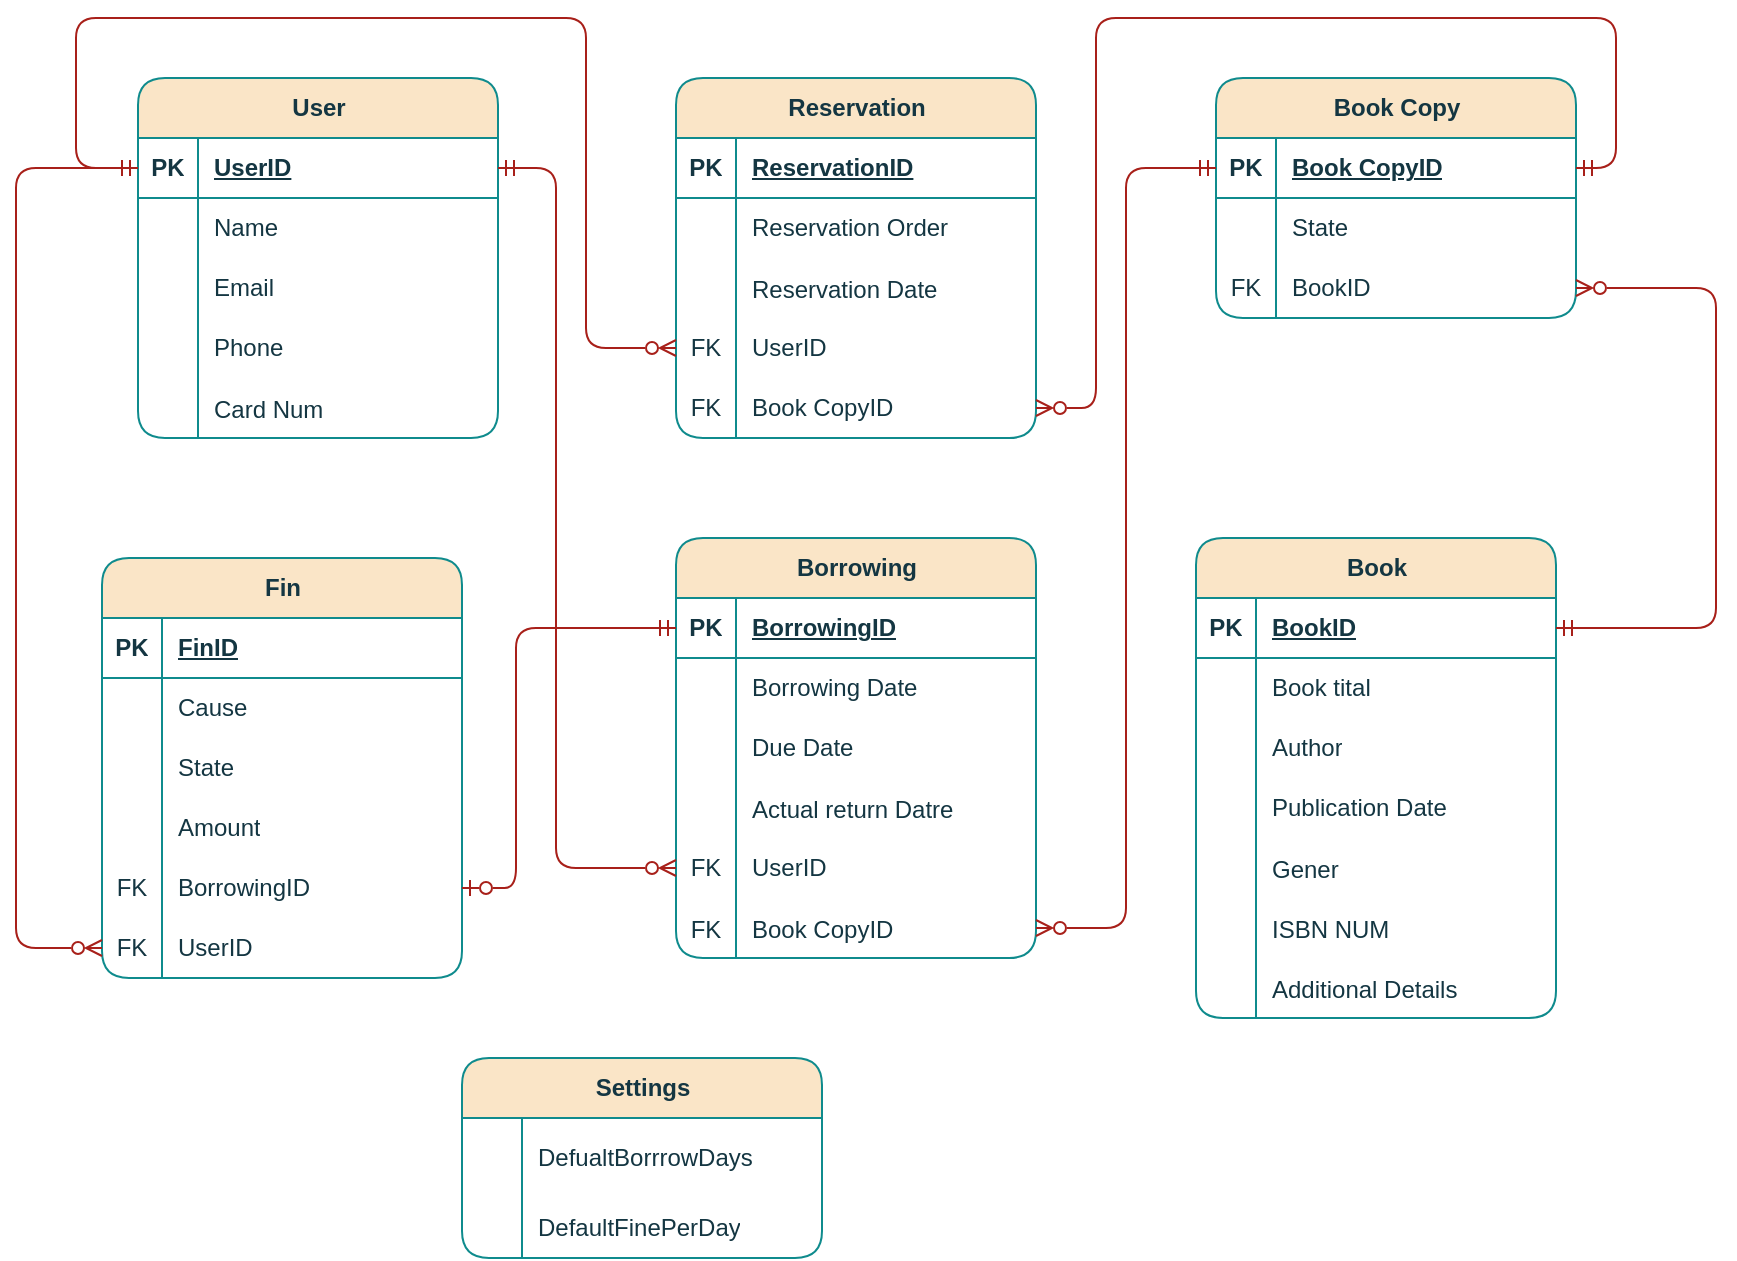 <mxfile version="26.0.16">
  <diagram id="R2lEEEUBdFMjLlhIrx00" name="Page-1">
    <mxGraphModel dx="590" dy="1034" grid="1" gridSize="10" guides="1" tooltips="1" connect="1" arrows="1" fold="1" page="1" pageScale="1" pageWidth="850" pageHeight="1100" math="0" shadow="0" extFonts="Permanent Marker^https://fonts.googleapis.com/css?family=Permanent+Marker">
      <root>
        <mxCell id="0" />
        <mxCell id="1" parent="0" />
        <mxCell id="_O9gy7H62gDmHZxX6DtU-1" value="User" style="shape=table;startSize=30;container=1;collapsible=1;childLayout=tableLayout;fixedRows=1;rowLines=0;fontStyle=1;align=center;resizeLast=1;html=1;labelBackgroundColor=none;fillColor=#FAE5C7;strokeColor=#0F8B8D;fontColor=#143642;rounded=1;" parent="1" vertex="1">
          <mxGeometry x="141" y="130" width="180" height="180" as="geometry">
            <mxRectangle x="120" y="440" width="70" height="30" as="alternateBounds" />
          </mxGeometry>
        </mxCell>
        <mxCell id="_O9gy7H62gDmHZxX6DtU-2" value="" style="shape=tableRow;horizontal=0;startSize=0;swimlaneHead=0;swimlaneBody=0;fillColor=none;collapsible=0;dropTarget=0;points=[[0,0.5],[1,0.5]];portConstraint=eastwest;top=0;left=0;right=0;bottom=1;labelBackgroundColor=none;strokeColor=#0F8B8D;fontColor=#143642;rounded=1;" parent="_O9gy7H62gDmHZxX6DtU-1" vertex="1">
          <mxGeometry y="30" width="180" height="30" as="geometry" />
        </mxCell>
        <mxCell id="_O9gy7H62gDmHZxX6DtU-3" value="PK" style="shape=partialRectangle;connectable=0;fillColor=none;top=0;left=0;bottom=0;right=0;fontStyle=1;overflow=hidden;whiteSpace=wrap;html=1;labelBackgroundColor=none;strokeColor=#0F8B8D;fontColor=#143642;rounded=1;" parent="_O9gy7H62gDmHZxX6DtU-2" vertex="1">
          <mxGeometry width="30" height="30" as="geometry">
            <mxRectangle width="30" height="30" as="alternateBounds" />
          </mxGeometry>
        </mxCell>
        <mxCell id="_O9gy7H62gDmHZxX6DtU-4" value="UserID" style="shape=partialRectangle;connectable=0;fillColor=none;top=0;left=0;bottom=0;right=0;align=left;spacingLeft=6;fontStyle=5;overflow=hidden;whiteSpace=wrap;html=1;labelBackgroundColor=none;strokeColor=#0F8B8D;fontColor=#143642;rounded=1;" parent="_O9gy7H62gDmHZxX6DtU-2" vertex="1">
          <mxGeometry x="30" width="150" height="30" as="geometry">
            <mxRectangle width="150" height="30" as="alternateBounds" />
          </mxGeometry>
        </mxCell>
        <mxCell id="_O9gy7H62gDmHZxX6DtU-5" value="" style="shape=tableRow;horizontal=0;startSize=0;swimlaneHead=0;swimlaneBody=0;fillColor=none;collapsible=0;dropTarget=0;points=[[0,0.5],[1,0.5]];portConstraint=eastwest;top=0;left=0;right=0;bottom=0;labelBackgroundColor=none;strokeColor=#0F8B8D;fontColor=#143642;rounded=1;" parent="_O9gy7H62gDmHZxX6DtU-1" vertex="1">
          <mxGeometry y="60" width="180" height="30" as="geometry" />
        </mxCell>
        <mxCell id="_O9gy7H62gDmHZxX6DtU-6" value="" style="shape=partialRectangle;connectable=0;fillColor=none;top=0;left=0;bottom=0;right=0;editable=1;overflow=hidden;whiteSpace=wrap;html=1;labelBackgroundColor=none;strokeColor=#0F8B8D;fontColor=#143642;rounded=1;" parent="_O9gy7H62gDmHZxX6DtU-5" vertex="1">
          <mxGeometry width="30" height="30" as="geometry">
            <mxRectangle width="30" height="30" as="alternateBounds" />
          </mxGeometry>
        </mxCell>
        <mxCell id="_O9gy7H62gDmHZxX6DtU-7" value="Name" style="shape=partialRectangle;connectable=0;fillColor=none;top=0;left=0;bottom=0;right=0;align=left;spacingLeft=6;overflow=hidden;whiteSpace=wrap;html=1;labelBackgroundColor=none;strokeColor=#0F8B8D;fontColor=#143642;rounded=1;" parent="_O9gy7H62gDmHZxX6DtU-5" vertex="1">
          <mxGeometry x="30" width="150" height="30" as="geometry">
            <mxRectangle width="150" height="30" as="alternateBounds" />
          </mxGeometry>
        </mxCell>
        <mxCell id="_O9gy7H62gDmHZxX6DtU-8" value="" style="shape=tableRow;horizontal=0;startSize=0;swimlaneHead=0;swimlaneBody=0;fillColor=none;collapsible=0;dropTarget=0;points=[[0,0.5],[1,0.5]];portConstraint=eastwest;top=0;left=0;right=0;bottom=0;labelBackgroundColor=none;strokeColor=#0F8B8D;fontColor=#143642;rounded=1;" parent="_O9gy7H62gDmHZxX6DtU-1" vertex="1">
          <mxGeometry y="90" width="180" height="30" as="geometry" />
        </mxCell>
        <mxCell id="_O9gy7H62gDmHZxX6DtU-9" value="" style="shape=partialRectangle;connectable=0;fillColor=none;top=0;left=0;bottom=0;right=0;editable=1;overflow=hidden;whiteSpace=wrap;html=1;labelBackgroundColor=none;strokeColor=#0F8B8D;fontColor=#143642;rounded=1;" parent="_O9gy7H62gDmHZxX6DtU-8" vertex="1">
          <mxGeometry width="30" height="30" as="geometry">
            <mxRectangle width="30" height="30" as="alternateBounds" />
          </mxGeometry>
        </mxCell>
        <mxCell id="_O9gy7H62gDmHZxX6DtU-10" value="Email" style="shape=partialRectangle;connectable=0;fillColor=none;top=0;left=0;bottom=0;right=0;align=left;spacingLeft=6;overflow=hidden;whiteSpace=wrap;html=1;labelBackgroundColor=none;strokeColor=#0F8B8D;fontColor=#143642;rounded=1;" parent="_O9gy7H62gDmHZxX6DtU-8" vertex="1">
          <mxGeometry x="30" width="150" height="30" as="geometry">
            <mxRectangle width="150" height="30" as="alternateBounds" />
          </mxGeometry>
        </mxCell>
        <mxCell id="_O9gy7H62gDmHZxX6DtU-11" value="" style="shape=tableRow;horizontal=0;startSize=0;swimlaneHead=0;swimlaneBody=0;fillColor=none;collapsible=0;dropTarget=0;points=[[0,0.5],[1,0.5]];portConstraint=eastwest;top=0;left=0;right=0;bottom=0;labelBackgroundColor=none;strokeColor=#0F8B8D;fontColor=#143642;rounded=1;" parent="_O9gy7H62gDmHZxX6DtU-1" vertex="1">
          <mxGeometry y="120" width="180" height="30" as="geometry" />
        </mxCell>
        <mxCell id="_O9gy7H62gDmHZxX6DtU-12" value="" style="shape=partialRectangle;connectable=0;fillColor=none;top=0;left=0;bottom=0;right=0;editable=1;overflow=hidden;whiteSpace=wrap;html=1;labelBackgroundColor=none;strokeColor=#0F8B8D;fontColor=#143642;rounded=1;" parent="_O9gy7H62gDmHZxX6DtU-11" vertex="1">
          <mxGeometry width="30" height="30" as="geometry">
            <mxRectangle width="30" height="30" as="alternateBounds" />
          </mxGeometry>
        </mxCell>
        <mxCell id="_O9gy7H62gDmHZxX6DtU-13" value="Phone" style="shape=partialRectangle;connectable=0;fillColor=none;top=0;left=0;bottom=0;right=0;align=left;spacingLeft=6;overflow=hidden;whiteSpace=wrap;html=1;labelBackgroundColor=none;strokeColor=#0F8B8D;fontColor=#143642;rounded=1;" parent="_O9gy7H62gDmHZxX6DtU-11" vertex="1">
          <mxGeometry x="30" width="150" height="30" as="geometry">
            <mxRectangle width="150" height="30" as="alternateBounds" />
          </mxGeometry>
        </mxCell>
        <mxCell id="_O9gy7H62gDmHZxX6DtU-15" value="" style="shape=tableRow;horizontal=0;startSize=0;swimlaneHead=0;swimlaneBody=0;fillColor=none;collapsible=0;dropTarget=0;points=[[0,0.5],[1,0.5]];portConstraint=eastwest;top=0;left=0;right=0;bottom=0;labelBackgroundColor=none;strokeColor=#0F8B8D;fontColor=#143642;rounded=1;" parent="_O9gy7H62gDmHZxX6DtU-1" vertex="1">
          <mxGeometry y="150" width="180" height="30" as="geometry" />
        </mxCell>
        <mxCell id="_O9gy7H62gDmHZxX6DtU-16" value="" style="shape=partialRectangle;connectable=0;fillColor=none;top=0;left=0;bottom=0;right=0;editable=1;overflow=hidden;labelBackgroundColor=none;strokeColor=#0F8B8D;fontColor=#143642;rounded=1;" parent="_O9gy7H62gDmHZxX6DtU-15" vertex="1">
          <mxGeometry width="30" height="30" as="geometry">
            <mxRectangle width="30" height="30" as="alternateBounds" />
          </mxGeometry>
        </mxCell>
        <mxCell id="_O9gy7H62gDmHZxX6DtU-17" value="Card Num" style="shape=partialRectangle;connectable=0;fillColor=none;top=0;left=0;bottom=0;right=0;align=left;spacingLeft=6;overflow=hidden;labelBackgroundColor=none;strokeColor=#0F8B8D;fontColor=#143642;rounded=1;" parent="_O9gy7H62gDmHZxX6DtU-15" vertex="1">
          <mxGeometry x="30" width="150" height="30" as="geometry">
            <mxRectangle width="150" height="30" as="alternateBounds" />
          </mxGeometry>
        </mxCell>
        <mxCell id="_O9gy7H62gDmHZxX6DtU-18" value="Borrowing" style="shape=table;startSize=30;container=1;collapsible=1;childLayout=tableLayout;fixedRows=1;rowLines=0;fontStyle=1;align=center;resizeLast=1;html=1;labelBackgroundColor=none;fillColor=#FAE5C7;strokeColor=#0F8B8D;fontColor=#143642;rounded=1;" parent="1" vertex="1">
          <mxGeometry x="410" y="360" width="180" height="210" as="geometry" />
        </mxCell>
        <mxCell id="_O9gy7H62gDmHZxX6DtU-19" value="" style="shape=tableRow;horizontal=0;startSize=0;swimlaneHead=0;swimlaneBody=0;fillColor=none;collapsible=0;dropTarget=0;points=[[0,0.5],[1,0.5]];portConstraint=eastwest;top=0;left=0;right=0;bottom=1;labelBackgroundColor=none;strokeColor=#0F8B8D;fontColor=#143642;rounded=1;" parent="_O9gy7H62gDmHZxX6DtU-18" vertex="1">
          <mxGeometry y="30" width="180" height="30" as="geometry" />
        </mxCell>
        <mxCell id="_O9gy7H62gDmHZxX6DtU-20" value="PK" style="shape=partialRectangle;connectable=0;fillColor=none;top=0;left=0;bottom=0;right=0;fontStyle=1;overflow=hidden;whiteSpace=wrap;html=1;labelBackgroundColor=none;strokeColor=#0F8B8D;fontColor=#143642;rounded=1;" parent="_O9gy7H62gDmHZxX6DtU-19" vertex="1">
          <mxGeometry width="30" height="30" as="geometry">
            <mxRectangle width="30" height="30" as="alternateBounds" />
          </mxGeometry>
        </mxCell>
        <mxCell id="_O9gy7H62gDmHZxX6DtU-21" value="BorrowingID" style="shape=partialRectangle;connectable=0;fillColor=none;top=0;left=0;bottom=0;right=0;align=left;spacingLeft=6;fontStyle=5;overflow=hidden;whiteSpace=wrap;html=1;labelBackgroundColor=none;strokeColor=#0F8B8D;fontColor=#143642;rounded=1;" parent="_O9gy7H62gDmHZxX6DtU-19" vertex="1">
          <mxGeometry x="30" width="150" height="30" as="geometry">
            <mxRectangle width="150" height="30" as="alternateBounds" />
          </mxGeometry>
        </mxCell>
        <mxCell id="_O9gy7H62gDmHZxX6DtU-22" value="" style="shape=tableRow;horizontal=0;startSize=0;swimlaneHead=0;swimlaneBody=0;fillColor=none;collapsible=0;dropTarget=0;points=[[0,0.5],[1,0.5]];portConstraint=eastwest;top=0;left=0;right=0;bottom=0;labelBackgroundColor=none;strokeColor=#0F8B8D;fontColor=#143642;rounded=1;" parent="_O9gy7H62gDmHZxX6DtU-18" vertex="1">
          <mxGeometry y="60" width="180" height="30" as="geometry" />
        </mxCell>
        <mxCell id="_O9gy7H62gDmHZxX6DtU-23" value="" style="shape=partialRectangle;connectable=0;fillColor=none;top=0;left=0;bottom=0;right=0;editable=1;overflow=hidden;whiteSpace=wrap;html=1;labelBackgroundColor=none;strokeColor=#0F8B8D;fontColor=#143642;rounded=1;" parent="_O9gy7H62gDmHZxX6DtU-22" vertex="1">
          <mxGeometry width="30" height="30" as="geometry">
            <mxRectangle width="30" height="30" as="alternateBounds" />
          </mxGeometry>
        </mxCell>
        <mxCell id="_O9gy7H62gDmHZxX6DtU-24" value="Borrowing Date" style="shape=partialRectangle;connectable=0;fillColor=none;top=0;left=0;bottom=0;right=0;align=left;spacingLeft=6;overflow=hidden;whiteSpace=wrap;html=1;labelBackgroundColor=none;strokeColor=#0F8B8D;fontColor=#143642;rounded=1;" parent="_O9gy7H62gDmHZxX6DtU-22" vertex="1">
          <mxGeometry x="30" width="150" height="30" as="geometry">
            <mxRectangle width="150" height="30" as="alternateBounds" />
          </mxGeometry>
        </mxCell>
        <mxCell id="_O9gy7H62gDmHZxX6DtU-25" value="" style="shape=tableRow;horizontal=0;startSize=0;swimlaneHead=0;swimlaneBody=0;fillColor=none;collapsible=0;dropTarget=0;points=[[0,0.5],[1,0.5]];portConstraint=eastwest;top=0;left=0;right=0;bottom=0;labelBackgroundColor=none;strokeColor=#0F8B8D;fontColor=#143642;rounded=1;" parent="_O9gy7H62gDmHZxX6DtU-18" vertex="1">
          <mxGeometry y="90" width="180" height="30" as="geometry" />
        </mxCell>
        <mxCell id="_O9gy7H62gDmHZxX6DtU-26" value="" style="shape=partialRectangle;connectable=0;fillColor=none;top=0;left=0;bottom=0;right=0;editable=1;overflow=hidden;whiteSpace=wrap;html=1;labelBackgroundColor=none;strokeColor=#0F8B8D;fontColor=#143642;rounded=1;" parent="_O9gy7H62gDmHZxX6DtU-25" vertex="1">
          <mxGeometry width="30" height="30" as="geometry">
            <mxRectangle width="30" height="30" as="alternateBounds" />
          </mxGeometry>
        </mxCell>
        <mxCell id="_O9gy7H62gDmHZxX6DtU-27" value="Due Date" style="shape=partialRectangle;connectable=0;fillColor=none;top=0;left=0;bottom=0;right=0;align=left;spacingLeft=6;overflow=hidden;whiteSpace=wrap;html=1;labelBackgroundColor=none;strokeColor=#0F8B8D;fontColor=#143642;rounded=1;" parent="_O9gy7H62gDmHZxX6DtU-25" vertex="1">
          <mxGeometry x="30" width="150" height="30" as="geometry">
            <mxRectangle width="150" height="30" as="alternateBounds" />
          </mxGeometry>
        </mxCell>
        <mxCell id="JT3zdC2kRVgWlYoIcOBr-1" value="" style="shape=tableRow;horizontal=0;startSize=0;swimlaneHead=0;swimlaneBody=0;fillColor=none;collapsible=0;dropTarget=0;points=[[0,0.5],[1,0.5]];portConstraint=eastwest;top=0;left=0;right=0;bottom=0;labelBackgroundColor=none;strokeColor=#0F8B8D;fontColor=#143642;rounded=1;" vertex="1" parent="_O9gy7H62gDmHZxX6DtU-18">
          <mxGeometry y="120" width="180" height="30" as="geometry" />
        </mxCell>
        <mxCell id="JT3zdC2kRVgWlYoIcOBr-2" value="" style="shape=partialRectangle;connectable=0;fillColor=none;top=0;left=0;bottom=0;right=0;editable=1;overflow=hidden;labelBackgroundColor=none;strokeColor=#0F8B8D;fontColor=#143642;rounded=1;" vertex="1" parent="JT3zdC2kRVgWlYoIcOBr-1">
          <mxGeometry width="30" height="30" as="geometry">
            <mxRectangle width="30" height="30" as="alternateBounds" />
          </mxGeometry>
        </mxCell>
        <mxCell id="JT3zdC2kRVgWlYoIcOBr-3" value="Actual return Datre" style="shape=partialRectangle;connectable=0;fillColor=none;top=0;left=0;bottom=0;right=0;align=left;spacingLeft=6;overflow=hidden;labelBackgroundColor=none;strokeColor=#0F8B8D;fontColor=#143642;rounded=1;" vertex="1" parent="JT3zdC2kRVgWlYoIcOBr-1">
          <mxGeometry x="30" width="150" height="30" as="geometry">
            <mxRectangle width="150" height="30" as="alternateBounds" />
          </mxGeometry>
        </mxCell>
        <mxCell id="_O9gy7H62gDmHZxX6DtU-28" value="" style="shape=tableRow;horizontal=0;startSize=0;swimlaneHead=0;swimlaneBody=0;fillColor=none;collapsible=0;dropTarget=0;points=[[0,0.5],[1,0.5]];portConstraint=eastwest;top=0;left=0;right=0;bottom=0;labelBackgroundColor=none;strokeColor=#0F8B8D;fontColor=#143642;rounded=1;" parent="_O9gy7H62gDmHZxX6DtU-18" vertex="1">
          <mxGeometry y="150" width="180" height="30" as="geometry" />
        </mxCell>
        <mxCell id="_O9gy7H62gDmHZxX6DtU-29" value="FK" style="shape=partialRectangle;connectable=0;fillColor=none;top=0;left=0;bottom=0;right=0;editable=1;overflow=hidden;whiteSpace=wrap;html=1;labelBackgroundColor=none;strokeColor=#0F8B8D;fontColor=#143642;rounded=1;" parent="_O9gy7H62gDmHZxX6DtU-28" vertex="1">
          <mxGeometry width="30" height="30" as="geometry">
            <mxRectangle width="30" height="30" as="alternateBounds" />
          </mxGeometry>
        </mxCell>
        <mxCell id="_O9gy7H62gDmHZxX6DtU-30" value="UserID" style="shape=partialRectangle;connectable=0;fillColor=none;top=0;left=0;bottom=0;right=0;align=left;spacingLeft=6;overflow=hidden;whiteSpace=wrap;html=1;labelBackgroundColor=none;strokeColor=#0F8B8D;fontColor=#143642;rounded=1;" parent="_O9gy7H62gDmHZxX6DtU-28" vertex="1">
          <mxGeometry x="30" width="150" height="30" as="geometry">
            <mxRectangle width="150" height="30" as="alternateBounds" />
          </mxGeometry>
        </mxCell>
        <mxCell id="_O9gy7H62gDmHZxX6DtU-31" value="" style="shape=tableRow;horizontal=0;startSize=0;swimlaneHead=0;swimlaneBody=0;fillColor=none;collapsible=0;dropTarget=0;points=[[0,0.5],[1,0.5]];portConstraint=eastwest;top=0;left=0;right=0;bottom=0;labelBackgroundColor=none;strokeColor=#0F8B8D;fontColor=#143642;rounded=1;" parent="_O9gy7H62gDmHZxX6DtU-18" vertex="1">
          <mxGeometry y="180" width="180" height="30" as="geometry" />
        </mxCell>
        <mxCell id="_O9gy7H62gDmHZxX6DtU-32" value="FK" style="shape=partialRectangle;connectable=0;fillColor=none;top=0;left=0;bottom=0;right=0;editable=1;overflow=hidden;labelBackgroundColor=none;strokeColor=#0F8B8D;fontColor=#143642;rounded=1;" parent="_O9gy7H62gDmHZxX6DtU-31" vertex="1">
          <mxGeometry width="30" height="30" as="geometry">
            <mxRectangle width="30" height="30" as="alternateBounds" />
          </mxGeometry>
        </mxCell>
        <mxCell id="_O9gy7H62gDmHZxX6DtU-33" value="Book CopyID" style="shape=partialRectangle;connectable=0;fillColor=none;top=0;left=0;bottom=0;right=0;align=left;spacingLeft=6;overflow=hidden;labelBackgroundColor=none;strokeColor=#0F8B8D;fontColor=#143642;rounded=1;" parent="_O9gy7H62gDmHZxX6DtU-31" vertex="1">
          <mxGeometry x="30" width="150" height="30" as="geometry">
            <mxRectangle width="150" height="30" as="alternateBounds" />
          </mxGeometry>
        </mxCell>
        <mxCell id="_O9gy7H62gDmHZxX6DtU-35" value="Book Copy" style="shape=table;startSize=30;container=1;collapsible=1;childLayout=tableLayout;fixedRows=1;rowLines=0;fontStyle=1;align=center;resizeLast=1;html=1;labelBackgroundColor=none;fillColor=#FAE5C7;strokeColor=#0F8B8D;fontColor=#143642;rounded=1;" parent="1" vertex="1">
          <mxGeometry x="680" y="130" width="180" height="120" as="geometry" />
        </mxCell>
        <mxCell id="_O9gy7H62gDmHZxX6DtU-36" value="" style="shape=tableRow;horizontal=0;startSize=0;swimlaneHead=0;swimlaneBody=0;fillColor=none;collapsible=0;dropTarget=0;points=[[0,0.5],[1,0.5]];portConstraint=eastwest;top=0;left=0;right=0;bottom=1;labelBackgroundColor=none;strokeColor=#0F8B8D;fontColor=#143642;rounded=1;" parent="_O9gy7H62gDmHZxX6DtU-35" vertex="1">
          <mxGeometry y="30" width="180" height="30" as="geometry" />
        </mxCell>
        <mxCell id="_O9gy7H62gDmHZxX6DtU-37" value="PK" style="shape=partialRectangle;connectable=0;fillColor=none;top=0;left=0;bottom=0;right=0;fontStyle=1;overflow=hidden;whiteSpace=wrap;html=1;labelBackgroundColor=none;strokeColor=#0F8B8D;fontColor=#143642;rounded=1;" parent="_O9gy7H62gDmHZxX6DtU-36" vertex="1">
          <mxGeometry width="30" height="30" as="geometry">
            <mxRectangle width="30" height="30" as="alternateBounds" />
          </mxGeometry>
        </mxCell>
        <mxCell id="_O9gy7H62gDmHZxX6DtU-38" value="Book CopyID" style="shape=partialRectangle;connectable=0;fillColor=none;top=0;left=0;bottom=0;right=0;align=left;spacingLeft=6;fontStyle=5;overflow=hidden;whiteSpace=wrap;html=1;labelBackgroundColor=none;strokeColor=#0F8B8D;fontColor=#143642;rounded=1;" parent="_O9gy7H62gDmHZxX6DtU-36" vertex="1">
          <mxGeometry x="30" width="150" height="30" as="geometry">
            <mxRectangle width="150" height="30" as="alternateBounds" />
          </mxGeometry>
        </mxCell>
        <mxCell id="_O9gy7H62gDmHZxX6DtU-39" value="" style="shape=tableRow;horizontal=0;startSize=0;swimlaneHead=0;swimlaneBody=0;fillColor=none;collapsible=0;dropTarget=0;points=[[0,0.5],[1,0.5]];portConstraint=eastwest;top=0;left=0;right=0;bottom=0;labelBackgroundColor=none;strokeColor=#0F8B8D;fontColor=#143642;rounded=1;" parent="_O9gy7H62gDmHZxX6DtU-35" vertex="1">
          <mxGeometry y="60" width="180" height="30" as="geometry" />
        </mxCell>
        <mxCell id="_O9gy7H62gDmHZxX6DtU-40" value="" style="shape=partialRectangle;connectable=0;fillColor=none;top=0;left=0;bottom=0;right=0;editable=1;overflow=hidden;whiteSpace=wrap;html=1;labelBackgroundColor=none;strokeColor=#0F8B8D;fontColor=#143642;rounded=1;" parent="_O9gy7H62gDmHZxX6DtU-39" vertex="1">
          <mxGeometry width="30" height="30" as="geometry">
            <mxRectangle width="30" height="30" as="alternateBounds" />
          </mxGeometry>
        </mxCell>
        <mxCell id="_O9gy7H62gDmHZxX6DtU-41" value="State" style="shape=partialRectangle;connectable=0;fillColor=none;top=0;left=0;bottom=0;right=0;align=left;spacingLeft=6;overflow=hidden;whiteSpace=wrap;html=1;labelBackgroundColor=none;strokeColor=#0F8B8D;fontColor=#143642;rounded=1;" parent="_O9gy7H62gDmHZxX6DtU-39" vertex="1">
          <mxGeometry x="30" width="150" height="30" as="geometry">
            <mxRectangle width="150" height="30" as="alternateBounds" />
          </mxGeometry>
        </mxCell>
        <mxCell id="_O9gy7H62gDmHZxX6DtU-42" value="" style="shape=tableRow;horizontal=0;startSize=0;swimlaneHead=0;swimlaneBody=0;fillColor=none;collapsible=0;dropTarget=0;points=[[0,0.5],[1,0.5]];portConstraint=eastwest;top=0;left=0;right=0;bottom=0;labelBackgroundColor=none;strokeColor=#0F8B8D;fontColor=#143642;rounded=1;" parent="_O9gy7H62gDmHZxX6DtU-35" vertex="1">
          <mxGeometry y="90" width="180" height="30" as="geometry" />
        </mxCell>
        <mxCell id="_O9gy7H62gDmHZxX6DtU-43" value="FK" style="shape=partialRectangle;connectable=0;fillColor=none;top=0;left=0;bottom=0;right=0;editable=1;overflow=hidden;whiteSpace=wrap;html=1;labelBackgroundColor=none;strokeColor=#0F8B8D;fontColor=#143642;rounded=1;" parent="_O9gy7H62gDmHZxX6DtU-42" vertex="1">
          <mxGeometry width="30" height="30" as="geometry">
            <mxRectangle width="30" height="30" as="alternateBounds" />
          </mxGeometry>
        </mxCell>
        <mxCell id="_O9gy7H62gDmHZxX6DtU-44" value="BookID" style="shape=partialRectangle;connectable=0;fillColor=none;top=0;left=0;bottom=0;right=0;align=left;spacingLeft=6;overflow=hidden;whiteSpace=wrap;html=1;labelBackgroundColor=none;strokeColor=#0F8B8D;fontColor=#143642;rounded=1;" parent="_O9gy7H62gDmHZxX6DtU-42" vertex="1">
          <mxGeometry x="30" width="150" height="30" as="geometry">
            <mxRectangle width="150" height="30" as="alternateBounds" />
          </mxGeometry>
        </mxCell>
        <mxCell id="_O9gy7H62gDmHZxX6DtU-48" value="Book" style="shape=table;startSize=30;container=1;collapsible=1;childLayout=tableLayout;fixedRows=1;rowLines=0;fontStyle=1;align=center;resizeLast=1;html=1;rounded=1;labelBackgroundColor=none;fillColor=#FAE5C7;strokeColor=#0F8B8D;fontColor=#143642;" parent="1" vertex="1">
          <mxGeometry x="670" y="360" width="180" height="240" as="geometry" />
        </mxCell>
        <mxCell id="_O9gy7H62gDmHZxX6DtU-49" value="" style="shape=tableRow;horizontal=0;startSize=0;swimlaneHead=0;swimlaneBody=0;fillColor=none;collapsible=0;dropTarget=0;points=[[0,0.5],[1,0.5]];portConstraint=eastwest;top=0;left=0;right=0;bottom=1;rounded=1;labelBackgroundColor=none;strokeColor=#0F8B8D;fontColor=#143642;" parent="_O9gy7H62gDmHZxX6DtU-48" vertex="1">
          <mxGeometry y="30" width="180" height="30" as="geometry" />
        </mxCell>
        <mxCell id="_O9gy7H62gDmHZxX6DtU-50" value="PK" style="shape=partialRectangle;connectable=0;fillColor=none;top=0;left=0;bottom=0;right=0;fontStyle=1;overflow=hidden;whiteSpace=wrap;html=1;rounded=1;labelBackgroundColor=none;strokeColor=#0F8B8D;fontColor=#143642;" parent="_O9gy7H62gDmHZxX6DtU-49" vertex="1">
          <mxGeometry width="30" height="30" as="geometry">
            <mxRectangle width="30" height="30" as="alternateBounds" />
          </mxGeometry>
        </mxCell>
        <mxCell id="_O9gy7H62gDmHZxX6DtU-51" value="BookID" style="shape=partialRectangle;connectable=0;fillColor=none;top=0;left=0;bottom=0;right=0;align=left;spacingLeft=6;fontStyle=5;overflow=hidden;whiteSpace=wrap;html=1;rounded=1;labelBackgroundColor=none;strokeColor=#0F8B8D;fontColor=#143642;" parent="_O9gy7H62gDmHZxX6DtU-49" vertex="1">
          <mxGeometry x="30" width="150" height="30" as="geometry">
            <mxRectangle width="150" height="30" as="alternateBounds" />
          </mxGeometry>
        </mxCell>
        <mxCell id="_O9gy7H62gDmHZxX6DtU-52" value="" style="shape=tableRow;horizontal=0;startSize=0;swimlaneHead=0;swimlaneBody=0;fillColor=none;collapsible=0;dropTarget=0;points=[[0,0.5],[1,0.5]];portConstraint=eastwest;top=0;left=0;right=0;bottom=0;rounded=1;labelBackgroundColor=none;strokeColor=#0F8B8D;fontColor=#143642;" parent="_O9gy7H62gDmHZxX6DtU-48" vertex="1">
          <mxGeometry y="60" width="180" height="30" as="geometry" />
        </mxCell>
        <mxCell id="_O9gy7H62gDmHZxX6DtU-53" value="" style="shape=partialRectangle;connectable=0;fillColor=none;top=0;left=0;bottom=0;right=0;editable=1;overflow=hidden;whiteSpace=wrap;html=1;rounded=1;labelBackgroundColor=none;strokeColor=#0F8B8D;fontColor=#143642;" parent="_O9gy7H62gDmHZxX6DtU-52" vertex="1">
          <mxGeometry width="30" height="30" as="geometry">
            <mxRectangle width="30" height="30" as="alternateBounds" />
          </mxGeometry>
        </mxCell>
        <mxCell id="_O9gy7H62gDmHZxX6DtU-54" value="Book tital" style="shape=partialRectangle;connectable=0;fillColor=none;top=0;left=0;bottom=0;right=0;align=left;spacingLeft=6;overflow=hidden;whiteSpace=wrap;html=1;rounded=1;labelBackgroundColor=none;strokeColor=#0F8B8D;fontColor=#143642;" parent="_O9gy7H62gDmHZxX6DtU-52" vertex="1">
          <mxGeometry x="30" width="150" height="30" as="geometry">
            <mxRectangle width="150" height="30" as="alternateBounds" />
          </mxGeometry>
        </mxCell>
        <mxCell id="_O9gy7H62gDmHZxX6DtU-55" value="" style="shape=tableRow;horizontal=0;startSize=0;swimlaneHead=0;swimlaneBody=0;fillColor=none;collapsible=0;dropTarget=0;points=[[0,0.5],[1,0.5]];portConstraint=eastwest;top=0;left=0;right=0;bottom=0;rounded=1;labelBackgroundColor=none;strokeColor=#0F8B8D;fontColor=#143642;" parent="_O9gy7H62gDmHZxX6DtU-48" vertex="1">
          <mxGeometry y="90" width="180" height="30" as="geometry" />
        </mxCell>
        <mxCell id="_O9gy7H62gDmHZxX6DtU-56" value="" style="shape=partialRectangle;connectable=0;fillColor=none;top=0;left=0;bottom=0;right=0;editable=1;overflow=hidden;whiteSpace=wrap;html=1;rounded=1;labelBackgroundColor=none;strokeColor=#0F8B8D;fontColor=#143642;" parent="_O9gy7H62gDmHZxX6DtU-55" vertex="1">
          <mxGeometry width="30" height="30" as="geometry">
            <mxRectangle width="30" height="30" as="alternateBounds" />
          </mxGeometry>
        </mxCell>
        <mxCell id="_O9gy7H62gDmHZxX6DtU-57" value="Author" style="shape=partialRectangle;connectable=0;fillColor=none;top=0;left=0;bottom=0;right=0;align=left;spacingLeft=6;overflow=hidden;whiteSpace=wrap;html=1;rounded=1;labelBackgroundColor=none;strokeColor=#0F8B8D;fontColor=#143642;" parent="_O9gy7H62gDmHZxX6DtU-55" vertex="1">
          <mxGeometry x="30" width="150" height="30" as="geometry">
            <mxRectangle width="150" height="30" as="alternateBounds" />
          </mxGeometry>
        </mxCell>
        <mxCell id="_O9gy7H62gDmHZxX6DtU-58" value="" style="shape=tableRow;horizontal=0;startSize=0;swimlaneHead=0;swimlaneBody=0;fillColor=none;collapsible=0;dropTarget=0;points=[[0,0.5],[1,0.5]];portConstraint=eastwest;top=0;left=0;right=0;bottom=0;rounded=1;labelBackgroundColor=none;strokeColor=#0F8B8D;fontColor=#143642;" parent="_O9gy7H62gDmHZxX6DtU-48" vertex="1">
          <mxGeometry y="120" width="180" height="30" as="geometry" />
        </mxCell>
        <mxCell id="_O9gy7H62gDmHZxX6DtU-59" value="" style="shape=partialRectangle;connectable=0;fillColor=none;top=0;left=0;bottom=0;right=0;editable=1;overflow=hidden;whiteSpace=wrap;html=1;rounded=1;labelBackgroundColor=none;strokeColor=#0F8B8D;fontColor=#143642;" parent="_O9gy7H62gDmHZxX6DtU-58" vertex="1">
          <mxGeometry width="30" height="30" as="geometry">
            <mxRectangle width="30" height="30" as="alternateBounds" />
          </mxGeometry>
        </mxCell>
        <mxCell id="_O9gy7H62gDmHZxX6DtU-60" value="Publication Date" style="shape=partialRectangle;connectable=0;fillColor=none;top=0;left=0;bottom=0;right=0;align=left;spacingLeft=6;overflow=hidden;whiteSpace=wrap;html=1;rounded=1;labelBackgroundColor=none;strokeColor=#0F8B8D;fontColor=#143642;" parent="_O9gy7H62gDmHZxX6DtU-58" vertex="1">
          <mxGeometry x="30" width="150" height="30" as="geometry">
            <mxRectangle width="150" height="30" as="alternateBounds" />
          </mxGeometry>
        </mxCell>
        <mxCell id="_O9gy7H62gDmHZxX6DtU-91" value="" style="shape=tableRow;horizontal=0;startSize=0;swimlaneHead=0;swimlaneBody=0;fillColor=none;collapsible=0;dropTarget=0;points=[[0,0.5],[1,0.5]];portConstraint=eastwest;top=0;left=0;right=0;bottom=0;rounded=1;strokeColor=#0F8B8D;fontColor=#143642;labelBackgroundColor=none;" parent="_O9gy7H62gDmHZxX6DtU-48" vertex="1">
          <mxGeometry y="150" width="180" height="30" as="geometry" />
        </mxCell>
        <mxCell id="_O9gy7H62gDmHZxX6DtU-92" value="" style="shape=partialRectangle;connectable=0;fillColor=none;top=0;left=0;bottom=0;right=0;editable=1;overflow=hidden;rounded=1;strokeColor=#0F8B8D;fontColor=#143642;labelBackgroundColor=none;" parent="_O9gy7H62gDmHZxX6DtU-91" vertex="1">
          <mxGeometry width="30" height="30" as="geometry">
            <mxRectangle width="30" height="30" as="alternateBounds" />
          </mxGeometry>
        </mxCell>
        <mxCell id="_O9gy7H62gDmHZxX6DtU-93" value="Gener" style="shape=partialRectangle;connectable=0;fillColor=none;top=0;left=0;bottom=0;right=0;align=left;spacingLeft=6;overflow=hidden;rounded=1;strokeColor=#0F8B8D;fontColor=#143642;labelBackgroundColor=none;" parent="_O9gy7H62gDmHZxX6DtU-91" vertex="1">
          <mxGeometry x="30" width="150" height="30" as="geometry">
            <mxRectangle width="150" height="30" as="alternateBounds" />
          </mxGeometry>
        </mxCell>
        <mxCell id="_O9gy7H62gDmHZxX6DtU-97" value="" style="shape=tableRow;horizontal=0;startSize=0;swimlaneHead=0;swimlaneBody=0;fillColor=none;collapsible=0;dropTarget=0;points=[[0,0.5],[1,0.5]];portConstraint=eastwest;top=0;left=0;right=0;bottom=0;rounded=1;strokeColor=#0F8B8D;fontColor=#143642;labelBackgroundColor=none;" parent="_O9gy7H62gDmHZxX6DtU-48" vertex="1">
          <mxGeometry y="180" width="180" height="30" as="geometry" />
        </mxCell>
        <mxCell id="_O9gy7H62gDmHZxX6DtU-98" value="" style="shape=partialRectangle;connectable=0;fillColor=none;top=0;left=0;bottom=0;right=0;editable=1;overflow=hidden;rounded=1;strokeColor=#0F8B8D;fontColor=#143642;labelBackgroundColor=none;" parent="_O9gy7H62gDmHZxX6DtU-97" vertex="1">
          <mxGeometry width="30" height="30" as="geometry">
            <mxRectangle width="30" height="30" as="alternateBounds" />
          </mxGeometry>
        </mxCell>
        <mxCell id="_O9gy7H62gDmHZxX6DtU-99" value="ISBN NUM" style="shape=partialRectangle;connectable=0;fillColor=none;top=0;left=0;bottom=0;right=0;align=left;spacingLeft=6;overflow=hidden;rounded=1;strokeColor=#0F8B8D;fontColor=#143642;labelBackgroundColor=none;" parent="_O9gy7H62gDmHZxX6DtU-97" vertex="1">
          <mxGeometry x="30" width="150" height="30" as="geometry">
            <mxRectangle width="150" height="30" as="alternateBounds" />
          </mxGeometry>
        </mxCell>
        <mxCell id="_O9gy7H62gDmHZxX6DtU-101" value="" style="shape=tableRow;horizontal=0;startSize=0;swimlaneHead=0;swimlaneBody=0;fillColor=none;collapsible=0;dropTarget=0;points=[[0,0.5],[1,0.5]];portConstraint=eastwest;top=0;left=0;right=0;bottom=0;rounded=1;strokeColor=#0F8B8D;fontColor=#143642;labelBackgroundColor=none;" parent="_O9gy7H62gDmHZxX6DtU-48" vertex="1">
          <mxGeometry y="210" width="180" height="30" as="geometry" />
        </mxCell>
        <mxCell id="_O9gy7H62gDmHZxX6DtU-102" value="" style="shape=partialRectangle;connectable=0;fillColor=none;top=0;left=0;bottom=0;right=0;editable=1;overflow=hidden;rounded=1;strokeColor=#0F8B8D;fontColor=#143642;labelBackgroundColor=none;" parent="_O9gy7H62gDmHZxX6DtU-101" vertex="1">
          <mxGeometry width="30" height="30" as="geometry">
            <mxRectangle width="30" height="30" as="alternateBounds" />
          </mxGeometry>
        </mxCell>
        <mxCell id="_O9gy7H62gDmHZxX6DtU-103" value="Additional Details" style="shape=partialRectangle;connectable=0;fillColor=none;top=0;left=0;bottom=0;right=0;align=left;spacingLeft=6;overflow=hidden;rounded=1;strokeColor=#0F8B8D;fontColor=#143642;labelBackgroundColor=none;" parent="_O9gy7H62gDmHZxX6DtU-101" vertex="1">
          <mxGeometry x="30" width="150" height="30" as="geometry">
            <mxRectangle width="150" height="30" as="alternateBounds" />
          </mxGeometry>
        </mxCell>
        <mxCell id="_O9gy7H62gDmHZxX6DtU-61" value="Fin" style="shape=table;startSize=30;container=1;collapsible=1;childLayout=tableLayout;fixedRows=1;rowLines=0;fontStyle=1;align=center;resizeLast=1;html=1;strokeColor=#0F8B8D;fontColor=#143642;fillColor=#FAE5C7;rounded=1;labelBackgroundColor=none;" parent="1" vertex="1">
          <mxGeometry x="123" y="370" width="180" height="210" as="geometry" />
        </mxCell>
        <mxCell id="_O9gy7H62gDmHZxX6DtU-62" value="" style="shape=tableRow;horizontal=0;startSize=0;swimlaneHead=0;swimlaneBody=0;fillColor=none;collapsible=0;dropTarget=0;points=[[0,0.5],[1,0.5]];portConstraint=eastwest;top=0;left=0;right=0;bottom=1;strokeColor=#0F8B8D;fontColor=#143642;rounded=1;labelBackgroundColor=none;" parent="_O9gy7H62gDmHZxX6DtU-61" vertex="1">
          <mxGeometry y="30" width="180" height="30" as="geometry" />
        </mxCell>
        <mxCell id="_O9gy7H62gDmHZxX6DtU-63" value="PK" style="shape=partialRectangle;connectable=0;fillColor=none;top=0;left=0;bottom=0;right=0;fontStyle=1;overflow=hidden;whiteSpace=wrap;html=1;strokeColor=#0F8B8D;fontColor=#143642;rounded=1;labelBackgroundColor=none;" parent="_O9gy7H62gDmHZxX6DtU-62" vertex="1">
          <mxGeometry width="30" height="30" as="geometry">
            <mxRectangle width="30" height="30" as="alternateBounds" />
          </mxGeometry>
        </mxCell>
        <mxCell id="_O9gy7H62gDmHZxX6DtU-64" value="FinID" style="shape=partialRectangle;connectable=0;fillColor=none;top=0;left=0;bottom=0;right=0;align=left;spacingLeft=6;fontStyle=5;overflow=hidden;whiteSpace=wrap;html=1;strokeColor=#0F8B8D;fontColor=#143642;rounded=1;labelBackgroundColor=none;" parent="_O9gy7H62gDmHZxX6DtU-62" vertex="1">
          <mxGeometry x="30" width="150" height="30" as="geometry">
            <mxRectangle width="150" height="30" as="alternateBounds" />
          </mxGeometry>
        </mxCell>
        <mxCell id="_O9gy7H62gDmHZxX6DtU-65" value="" style="shape=tableRow;horizontal=0;startSize=0;swimlaneHead=0;swimlaneBody=0;fillColor=none;collapsible=0;dropTarget=0;points=[[0,0.5],[1,0.5]];portConstraint=eastwest;top=0;left=0;right=0;bottom=0;strokeColor=#0F8B8D;fontColor=#143642;rounded=1;labelBackgroundColor=none;" parent="_O9gy7H62gDmHZxX6DtU-61" vertex="1">
          <mxGeometry y="60" width="180" height="30" as="geometry" />
        </mxCell>
        <mxCell id="_O9gy7H62gDmHZxX6DtU-66" value="" style="shape=partialRectangle;connectable=0;fillColor=none;top=0;left=0;bottom=0;right=0;editable=1;overflow=hidden;whiteSpace=wrap;html=1;strokeColor=#0F8B8D;fontColor=#143642;rounded=1;labelBackgroundColor=none;" parent="_O9gy7H62gDmHZxX6DtU-65" vertex="1">
          <mxGeometry width="30" height="30" as="geometry">
            <mxRectangle width="30" height="30" as="alternateBounds" />
          </mxGeometry>
        </mxCell>
        <mxCell id="_O9gy7H62gDmHZxX6DtU-67" value="Cause" style="shape=partialRectangle;connectable=0;fillColor=none;top=0;left=0;bottom=0;right=0;align=left;spacingLeft=6;overflow=hidden;whiteSpace=wrap;html=1;strokeColor=#0F8B8D;fontColor=#143642;rounded=1;labelBackgroundColor=none;" parent="_O9gy7H62gDmHZxX6DtU-65" vertex="1">
          <mxGeometry x="30" width="150" height="30" as="geometry">
            <mxRectangle width="150" height="30" as="alternateBounds" />
          </mxGeometry>
        </mxCell>
        <mxCell id="_O9gy7H62gDmHZxX6DtU-68" value="" style="shape=tableRow;horizontal=0;startSize=0;swimlaneHead=0;swimlaneBody=0;fillColor=none;collapsible=0;dropTarget=0;points=[[0,0.5],[1,0.5]];portConstraint=eastwest;top=0;left=0;right=0;bottom=0;strokeColor=#0F8B8D;fontColor=#143642;rounded=1;labelBackgroundColor=none;" parent="_O9gy7H62gDmHZxX6DtU-61" vertex="1">
          <mxGeometry y="90" width="180" height="30" as="geometry" />
        </mxCell>
        <mxCell id="_O9gy7H62gDmHZxX6DtU-69" value="" style="shape=partialRectangle;connectable=0;fillColor=none;top=0;left=0;bottom=0;right=0;editable=1;overflow=hidden;whiteSpace=wrap;html=1;strokeColor=#0F8B8D;fontColor=#143642;rounded=1;labelBackgroundColor=none;" parent="_O9gy7H62gDmHZxX6DtU-68" vertex="1">
          <mxGeometry width="30" height="30" as="geometry">
            <mxRectangle width="30" height="30" as="alternateBounds" />
          </mxGeometry>
        </mxCell>
        <mxCell id="_O9gy7H62gDmHZxX6DtU-70" value="State" style="shape=partialRectangle;connectable=0;fillColor=none;top=0;left=0;bottom=0;right=0;align=left;spacingLeft=6;overflow=hidden;whiteSpace=wrap;html=1;strokeColor=#0F8B8D;fontColor=#143642;rounded=1;labelBackgroundColor=none;" parent="_O9gy7H62gDmHZxX6DtU-68" vertex="1">
          <mxGeometry x="30" width="150" height="30" as="geometry">
            <mxRectangle width="150" height="30" as="alternateBounds" />
          </mxGeometry>
        </mxCell>
        <mxCell id="_O9gy7H62gDmHZxX6DtU-71" value="" style="shape=tableRow;horizontal=0;startSize=0;swimlaneHead=0;swimlaneBody=0;fillColor=none;collapsible=0;dropTarget=0;points=[[0,0.5],[1,0.5]];portConstraint=eastwest;top=0;left=0;right=0;bottom=0;strokeColor=#0F8B8D;fontColor=#143642;rounded=1;labelBackgroundColor=none;" parent="_O9gy7H62gDmHZxX6DtU-61" vertex="1">
          <mxGeometry y="120" width="180" height="30" as="geometry" />
        </mxCell>
        <mxCell id="_O9gy7H62gDmHZxX6DtU-72" value="" style="shape=partialRectangle;connectable=0;fillColor=none;top=0;left=0;bottom=0;right=0;editable=1;overflow=hidden;whiteSpace=wrap;html=1;strokeColor=#0F8B8D;fontColor=#143642;rounded=1;labelBackgroundColor=none;" parent="_O9gy7H62gDmHZxX6DtU-71" vertex="1">
          <mxGeometry width="30" height="30" as="geometry">
            <mxRectangle width="30" height="30" as="alternateBounds" />
          </mxGeometry>
        </mxCell>
        <mxCell id="_O9gy7H62gDmHZxX6DtU-73" value="Amount" style="shape=partialRectangle;connectable=0;fillColor=none;top=0;left=0;bottom=0;right=0;align=left;spacingLeft=6;overflow=hidden;whiteSpace=wrap;html=1;strokeColor=#0F8B8D;fontColor=#143642;rounded=1;labelBackgroundColor=none;" parent="_O9gy7H62gDmHZxX6DtU-71" vertex="1">
          <mxGeometry x="30" width="150" height="30" as="geometry">
            <mxRectangle width="150" height="30" as="alternateBounds" />
          </mxGeometry>
        </mxCell>
        <mxCell id="_O9gy7H62gDmHZxX6DtU-104" value="" style="shape=tableRow;horizontal=0;startSize=0;swimlaneHead=0;swimlaneBody=0;fillColor=none;collapsible=0;dropTarget=0;points=[[0,0.5],[1,0.5]];portConstraint=eastwest;top=0;left=0;right=0;bottom=0;rounded=1;strokeColor=#0F8B8D;fontColor=#143642;labelBackgroundColor=none;" parent="_O9gy7H62gDmHZxX6DtU-61" vertex="1">
          <mxGeometry y="150" width="180" height="30" as="geometry" />
        </mxCell>
        <mxCell id="_O9gy7H62gDmHZxX6DtU-105" value="FK" style="shape=partialRectangle;connectable=0;fillColor=none;top=0;left=0;bottom=0;right=0;fontStyle=0;overflow=hidden;whiteSpace=wrap;html=1;rounded=1;strokeColor=#0F8B8D;fontColor=#143642;labelBackgroundColor=none;" parent="_O9gy7H62gDmHZxX6DtU-104" vertex="1">
          <mxGeometry width="30" height="30" as="geometry">
            <mxRectangle width="30" height="30" as="alternateBounds" />
          </mxGeometry>
        </mxCell>
        <mxCell id="_O9gy7H62gDmHZxX6DtU-106" value="BorrowingID" style="shape=partialRectangle;connectable=0;fillColor=none;top=0;left=0;bottom=0;right=0;align=left;spacingLeft=6;fontStyle=0;overflow=hidden;whiteSpace=wrap;html=1;rounded=1;strokeColor=#0F8B8D;fontColor=#143642;labelBackgroundColor=none;" parent="_O9gy7H62gDmHZxX6DtU-104" vertex="1">
          <mxGeometry x="30" width="150" height="30" as="geometry">
            <mxRectangle width="150" height="30" as="alternateBounds" />
          </mxGeometry>
        </mxCell>
        <mxCell id="JT3zdC2kRVgWlYoIcOBr-35" value="" style="shape=tableRow;horizontal=0;startSize=0;swimlaneHead=0;swimlaneBody=0;fillColor=none;collapsible=0;dropTarget=0;points=[[0,0.5],[1,0.5]];portConstraint=eastwest;top=0;left=0;right=0;bottom=0;rounded=1;strokeColor=#0F8B8D;fontColor=#143642;" vertex="1" parent="_O9gy7H62gDmHZxX6DtU-61">
          <mxGeometry y="180" width="180" height="30" as="geometry" />
        </mxCell>
        <mxCell id="JT3zdC2kRVgWlYoIcOBr-36" value="FK" style="shape=partialRectangle;connectable=0;fillColor=none;top=0;left=0;bottom=0;right=0;fontStyle=0;overflow=hidden;whiteSpace=wrap;html=1;rounded=1;strokeColor=#0F8B8D;fontColor=#143642;" vertex="1" parent="JT3zdC2kRVgWlYoIcOBr-35">
          <mxGeometry width="30" height="30" as="geometry">
            <mxRectangle width="30" height="30" as="alternateBounds" />
          </mxGeometry>
        </mxCell>
        <mxCell id="JT3zdC2kRVgWlYoIcOBr-37" value="UserID" style="shape=partialRectangle;connectable=0;fillColor=none;top=0;left=0;bottom=0;right=0;align=left;spacingLeft=6;fontStyle=0;overflow=hidden;whiteSpace=wrap;html=1;rounded=1;strokeColor=#0F8B8D;fontColor=#143642;" vertex="1" parent="JT3zdC2kRVgWlYoIcOBr-35">
          <mxGeometry x="30" width="150" height="30" as="geometry">
            <mxRectangle width="150" height="30" as="alternateBounds" />
          </mxGeometry>
        </mxCell>
        <mxCell id="_O9gy7H62gDmHZxX6DtU-74" value="Reservation" style="shape=table;startSize=30;container=1;collapsible=1;childLayout=tableLayout;fixedRows=1;rowLines=0;fontStyle=1;align=center;resizeLast=1;html=1;rounded=1;strokeColor=#0F8B8D;fontColor=#143642;fillColor=#FAE5C7;labelBackgroundColor=none;" parent="1" vertex="1">
          <mxGeometry x="410" y="130" width="180" height="180" as="geometry" />
        </mxCell>
        <mxCell id="_O9gy7H62gDmHZxX6DtU-75" value="" style="shape=tableRow;horizontal=0;startSize=0;swimlaneHead=0;swimlaneBody=0;fillColor=none;collapsible=0;dropTarget=0;points=[[0,0.5],[1,0.5]];portConstraint=eastwest;top=0;left=0;right=0;bottom=1;rounded=1;strokeColor=#0F8B8D;fontColor=#143642;labelBackgroundColor=none;" parent="_O9gy7H62gDmHZxX6DtU-74" vertex="1">
          <mxGeometry y="30" width="180" height="30" as="geometry" />
        </mxCell>
        <mxCell id="_O9gy7H62gDmHZxX6DtU-76" value="PK" style="shape=partialRectangle;connectable=0;fillColor=none;top=0;left=0;bottom=0;right=0;fontStyle=1;overflow=hidden;whiteSpace=wrap;html=1;rounded=1;strokeColor=#0F8B8D;fontColor=#143642;labelBackgroundColor=none;" parent="_O9gy7H62gDmHZxX6DtU-75" vertex="1">
          <mxGeometry width="30" height="30" as="geometry">
            <mxRectangle width="30" height="30" as="alternateBounds" />
          </mxGeometry>
        </mxCell>
        <mxCell id="_O9gy7H62gDmHZxX6DtU-77" value="ReservationID" style="shape=partialRectangle;connectable=0;fillColor=none;top=0;left=0;bottom=0;right=0;align=left;spacingLeft=6;fontStyle=5;overflow=hidden;whiteSpace=wrap;html=1;rounded=1;strokeColor=#0F8B8D;fontColor=#143642;labelBackgroundColor=none;" parent="_O9gy7H62gDmHZxX6DtU-75" vertex="1">
          <mxGeometry x="30" width="150" height="30" as="geometry">
            <mxRectangle width="150" height="30" as="alternateBounds" />
          </mxGeometry>
        </mxCell>
        <mxCell id="_O9gy7H62gDmHZxX6DtU-78" value="" style="shape=tableRow;horizontal=0;startSize=0;swimlaneHead=0;swimlaneBody=0;fillColor=none;collapsible=0;dropTarget=0;points=[[0,0.5],[1,0.5]];portConstraint=eastwest;top=0;left=0;right=0;bottom=0;rounded=1;strokeColor=#0F8B8D;fontColor=#143642;labelBackgroundColor=none;" parent="_O9gy7H62gDmHZxX6DtU-74" vertex="1">
          <mxGeometry y="60" width="180" height="30" as="geometry" />
        </mxCell>
        <mxCell id="_O9gy7H62gDmHZxX6DtU-79" value="" style="shape=partialRectangle;connectable=0;fillColor=none;top=0;left=0;bottom=0;right=0;editable=1;overflow=hidden;whiteSpace=wrap;html=1;rounded=1;strokeColor=#0F8B8D;fontColor=#143642;labelBackgroundColor=none;" parent="_O9gy7H62gDmHZxX6DtU-78" vertex="1">
          <mxGeometry width="30" height="30" as="geometry">
            <mxRectangle width="30" height="30" as="alternateBounds" />
          </mxGeometry>
        </mxCell>
        <mxCell id="_O9gy7H62gDmHZxX6DtU-80" value="Reservation Order" style="shape=partialRectangle;connectable=0;fillColor=none;top=0;left=0;bottom=0;right=0;align=left;spacingLeft=6;overflow=hidden;whiteSpace=wrap;html=1;rounded=1;strokeColor=#0F8B8D;fontColor=#143642;labelBackgroundColor=none;" parent="_O9gy7H62gDmHZxX6DtU-78" vertex="1">
          <mxGeometry x="30" width="150" height="30" as="geometry">
            <mxRectangle width="150" height="30" as="alternateBounds" />
          </mxGeometry>
        </mxCell>
        <mxCell id="JT3zdC2kRVgWlYoIcOBr-30" value="" style="shape=tableRow;horizontal=0;startSize=0;swimlaneHead=0;swimlaneBody=0;fillColor=none;collapsible=0;dropTarget=0;points=[[0,0.5],[1,0.5]];portConstraint=eastwest;top=0;left=0;right=0;bottom=0;rounded=1;strokeColor=#0F8B8D;fontColor=#143642;" vertex="1" parent="_O9gy7H62gDmHZxX6DtU-74">
          <mxGeometry y="90" width="180" height="30" as="geometry" />
        </mxCell>
        <mxCell id="JT3zdC2kRVgWlYoIcOBr-31" value="" style="shape=partialRectangle;connectable=0;fillColor=none;top=0;left=0;bottom=0;right=0;editable=1;overflow=hidden;rounded=1;strokeColor=#0F8B8D;fontColor=#143642;" vertex="1" parent="JT3zdC2kRVgWlYoIcOBr-30">
          <mxGeometry width="30" height="30" as="geometry">
            <mxRectangle width="30" height="30" as="alternateBounds" />
          </mxGeometry>
        </mxCell>
        <mxCell id="JT3zdC2kRVgWlYoIcOBr-32" value="Reservation Date" style="shape=partialRectangle;connectable=0;fillColor=none;top=0;left=0;bottom=0;right=0;align=left;spacingLeft=6;overflow=hidden;rounded=1;strokeColor=#0F8B8D;fontColor=#143642;" vertex="1" parent="JT3zdC2kRVgWlYoIcOBr-30">
          <mxGeometry x="30" width="150" height="30" as="geometry">
            <mxRectangle width="150" height="30" as="alternateBounds" />
          </mxGeometry>
        </mxCell>
        <mxCell id="_O9gy7H62gDmHZxX6DtU-81" value="" style="shape=tableRow;horizontal=0;startSize=0;swimlaneHead=0;swimlaneBody=0;fillColor=none;collapsible=0;dropTarget=0;points=[[0,0.5],[1,0.5]];portConstraint=eastwest;top=0;left=0;right=0;bottom=0;rounded=1;strokeColor=#0F8B8D;fontColor=#143642;labelBackgroundColor=none;" parent="_O9gy7H62gDmHZxX6DtU-74" vertex="1">
          <mxGeometry y="120" width="180" height="30" as="geometry" />
        </mxCell>
        <mxCell id="_O9gy7H62gDmHZxX6DtU-82" value="FK" style="shape=partialRectangle;connectable=0;fillColor=none;top=0;left=0;bottom=0;right=0;editable=1;overflow=hidden;whiteSpace=wrap;html=1;rounded=1;strokeColor=#0F8B8D;fontColor=#143642;labelBackgroundColor=none;" parent="_O9gy7H62gDmHZxX6DtU-81" vertex="1">
          <mxGeometry width="30" height="30" as="geometry">
            <mxRectangle width="30" height="30" as="alternateBounds" />
          </mxGeometry>
        </mxCell>
        <mxCell id="_O9gy7H62gDmHZxX6DtU-83" value="UserID" style="shape=partialRectangle;connectable=0;fillColor=none;top=0;left=0;bottom=0;right=0;align=left;spacingLeft=6;overflow=hidden;whiteSpace=wrap;html=1;rounded=1;strokeColor=#0F8B8D;fontColor=#143642;labelBackgroundColor=none;" parent="_O9gy7H62gDmHZxX6DtU-81" vertex="1">
          <mxGeometry x="30" width="150" height="30" as="geometry">
            <mxRectangle width="150" height="30" as="alternateBounds" />
          </mxGeometry>
        </mxCell>
        <mxCell id="_O9gy7H62gDmHZxX6DtU-84" value="" style="shape=tableRow;horizontal=0;startSize=0;swimlaneHead=0;swimlaneBody=0;fillColor=none;collapsible=0;dropTarget=0;points=[[0,0.5],[1,0.5]];portConstraint=eastwest;top=0;left=0;right=0;bottom=0;rounded=1;strokeColor=#0F8B8D;fontColor=#143642;labelBackgroundColor=none;" parent="_O9gy7H62gDmHZxX6DtU-74" vertex="1">
          <mxGeometry y="150" width="180" height="30" as="geometry" />
        </mxCell>
        <mxCell id="_O9gy7H62gDmHZxX6DtU-85" value="FK" style="shape=partialRectangle;connectable=0;fillColor=none;top=0;left=0;bottom=0;right=0;editable=1;overflow=hidden;whiteSpace=wrap;html=1;rounded=1;strokeColor=#0F8B8D;fontColor=#143642;labelBackgroundColor=none;" parent="_O9gy7H62gDmHZxX6DtU-84" vertex="1">
          <mxGeometry width="30" height="30" as="geometry">
            <mxRectangle width="30" height="30" as="alternateBounds" />
          </mxGeometry>
        </mxCell>
        <mxCell id="_O9gy7H62gDmHZxX6DtU-86" value="Book CopyID" style="shape=partialRectangle;connectable=0;fillColor=none;top=0;left=0;bottom=0;right=0;align=left;spacingLeft=6;overflow=hidden;whiteSpace=wrap;html=1;rounded=1;strokeColor=#0F8B8D;fontColor=#143642;labelBackgroundColor=none;" parent="_O9gy7H62gDmHZxX6DtU-84" vertex="1">
          <mxGeometry x="30" width="150" height="30" as="geometry">
            <mxRectangle width="150" height="30" as="alternateBounds" />
          </mxGeometry>
        </mxCell>
        <mxCell id="_O9gy7H62gDmHZxX6DtU-107" value="" style="edgeStyle=orthogonalEdgeStyle;fontSize=12;html=1;endArrow=ERzeroToMany;startArrow=ERmandOne;rounded=1;strokeColor=#A8201A;fontColor=default;fillColor=#FAE5C7;entryX=1;entryY=0.5;entryDx=0;entryDy=0;endFill=0;exitX=1;exitY=0.5;exitDx=0;exitDy=0;labelBackgroundColor=none;" parent="1" source="_O9gy7H62gDmHZxX6DtU-49" target="_O9gy7H62gDmHZxX6DtU-42" edge="1">
          <mxGeometry width="100" height="100" relative="1" as="geometry">
            <mxPoint x="870" y="405" as="sourcePoint" />
            <mxPoint x="650" y="280" as="targetPoint" />
            <Array as="points">
              <mxPoint x="930" y="405" />
              <mxPoint x="930" y="235" />
            </Array>
          </mxGeometry>
        </mxCell>
        <mxCell id="_O9gy7H62gDmHZxX6DtU-108" style="edgeStyle=orthogonalEdgeStyle;rounded=1;orthogonalLoop=1;jettySize=auto;html=1;exitX=0;exitY=0.5;exitDx=0;exitDy=0;strokeColor=#A8201A;fontColor=default;fillColor=#FAE5C7;endArrow=ERzeroToMany;endFill=0;startArrow=ERmandOne;startFill=0;labelBackgroundColor=none;entryX=0;entryY=0.5;entryDx=0;entryDy=0;" parent="1" source="_O9gy7H62gDmHZxX6DtU-2" target="_O9gy7H62gDmHZxX6DtU-81" edge="1">
          <mxGeometry relative="1" as="geometry">
            <Array as="points">
              <mxPoint x="110" y="175" />
              <mxPoint x="110" y="100" />
              <mxPoint x="365" y="100" />
              <mxPoint x="365" y="265" />
            </Array>
            <mxPoint x="390" y="265" as="targetPoint" />
          </mxGeometry>
        </mxCell>
        <mxCell id="_O9gy7H62gDmHZxX6DtU-109" style="edgeStyle=orthogonalEdgeStyle;rounded=1;orthogonalLoop=1;jettySize=auto;html=1;strokeColor=#A8201A;fontColor=default;fillColor=#FAE5C7;endArrow=ERmandOne;endFill=0;startArrow=ERzeroToMany;startFill=0;entryX=1;entryY=0.5;entryDx=0;entryDy=0;labelBackgroundColor=none;exitX=1;exitY=0.5;exitDx=0;exitDy=0;" parent="1" source="_O9gy7H62gDmHZxX6DtU-84" target="_O9gy7H62gDmHZxX6DtU-36" edge="1">
          <mxGeometry relative="1" as="geometry">
            <mxPoint x="660" y="175" as="targetPoint" />
            <Array as="points">
              <mxPoint x="620" y="295" />
              <mxPoint x="620" y="100" />
              <mxPoint x="880" y="100" />
              <mxPoint x="880" y="175" />
            </Array>
            <mxPoint x="610" y="290" as="sourcePoint" />
          </mxGeometry>
        </mxCell>
        <mxCell id="_O9gy7H62gDmHZxX6DtU-113" style="edgeStyle=orthogonalEdgeStyle;rounded=1;orthogonalLoop=1;jettySize=auto;html=1;exitX=1;exitY=0.5;exitDx=0;exitDy=0;entryX=0;entryY=0.5;entryDx=0;entryDy=0;strokeColor=#A8201A;fontColor=default;fillColor=#FAE5C7;endArrow=ERmandOne;endFill=0;startArrow=ERzeroToMany;startFill=0;labelBackgroundColor=none;" parent="1" source="_O9gy7H62gDmHZxX6DtU-31" target="_O9gy7H62gDmHZxX6DtU-36" edge="1">
          <mxGeometry relative="1" as="geometry" />
        </mxCell>
        <mxCell id="_O9gy7H62gDmHZxX6DtU-114" style="edgeStyle=orthogonalEdgeStyle;rounded=1;orthogonalLoop=1;jettySize=auto;html=1;exitX=0;exitY=0.5;exitDx=0;exitDy=0;entryX=1;entryY=0.5;entryDx=0;entryDy=0;strokeColor=#A8201A;fontColor=default;fillColor=#FAE5C7;endArrow=ERmandOne;endFill=0;startArrow=ERzeroToMany;startFill=0;labelBackgroundColor=none;" parent="1" source="_O9gy7H62gDmHZxX6DtU-28" target="_O9gy7H62gDmHZxX6DtU-2" edge="1">
          <mxGeometry relative="1" as="geometry">
            <Array as="points">
              <mxPoint x="350" y="525" />
              <mxPoint x="350" y="175" />
            </Array>
          </mxGeometry>
        </mxCell>
        <mxCell id="_O9gy7H62gDmHZxX6DtU-115" style="edgeStyle=orthogonalEdgeStyle;rounded=1;orthogonalLoop=1;jettySize=auto;html=1;exitX=1;exitY=0.5;exitDx=0;exitDy=0;entryX=0;entryY=0.5;entryDx=0;entryDy=0;strokeColor=#A8201A;fontColor=default;fillColor=#FAE5C7;endArrow=ERmandOne;endFill=0;startArrow=ERzeroToOne;startFill=0;labelBackgroundColor=none;" parent="1" source="_O9gy7H62gDmHZxX6DtU-104" target="_O9gy7H62gDmHZxX6DtU-19" edge="1">
          <mxGeometry relative="1" as="geometry">
            <Array as="points">
              <mxPoint x="330" y="535" />
              <mxPoint x="330" y="405" />
            </Array>
          </mxGeometry>
        </mxCell>
        <mxCell id="JT3zdC2kRVgWlYoIcOBr-17" value="Settings" style="shape=table;startSize=30;container=1;collapsible=1;childLayout=tableLayout;fixedRows=1;rowLines=0;fontStyle=1;align=center;resizeLast=1;html=1;rounded=1;strokeColor=#0F8B8D;fontColor=#143642;fillColor=#FAE5C7;" vertex="1" parent="1">
          <mxGeometry x="303" y="620" width="180" height="100" as="geometry" />
        </mxCell>
        <mxCell id="JT3zdC2kRVgWlYoIcOBr-21" value="" style="shape=tableRow;horizontal=0;startSize=0;swimlaneHead=0;swimlaneBody=0;fillColor=none;collapsible=0;dropTarget=0;points=[[0,0.5],[1,0.5]];portConstraint=eastwest;top=0;left=0;right=0;bottom=0;rounded=1;strokeColor=#0F8B8D;fontColor=#143642;" vertex="1" parent="JT3zdC2kRVgWlYoIcOBr-17">
          <mxGeometry y="30" width="180" height="40" as="geometry" />
        </mxCell>
        <mxCell id="JT3zdC2kRVgWlYoIcOBr-22" value="" style="shape=partialRectangle;connectable=0;fillColor=none;top=0;left=0;bottom=0;right=0;editable=1;overflow=hidden;whiteSpace=wrap;html=1;rounded=1;strokeColor=#0F8B8D;fontColor=#143642;" vertex="1" parent="JT3zdC2kRVgWlYoIcOBr-21">
          <mxGeometry width="30" height="40" as="geometry">
            <mxRectangle width="30" height="40" as="alternateBounds" />
          </mxGeometry>
        </mxCell>
        <mxCell id="JT3zdC2kRVgWlYoIcOBr-23" value="DefualtBorrrowDays" style="shape=partialRectangle;connectable=0;fillColor=none;top=0;left=0;bottom=0;right=0;align=left;spacingLeft=6;overflow=hidden;whiteSpace=wrap;html=1;rounded=1;strokeColor=#0F8B8D;fontColor=#143642;" vertex="1" parent="JT3zdC2kRVgWlYoIcOBr-21">
          <mxGeometry x="30" width="150" height="40" as="geometry">
            <mxRectangle width="150" height="40" as="alternateBounds" />
          </mxGeometry>
        </mxCell>
        <mxCell id="JT3zdC2kRVgWlYoIcOBr-24" value="" style="shape=tableRow;horizontal=0;startSize=0;swimlaneHead=0;swimlaneBody=0;fillColor=none;collapsible=0;dropTarget=0;points=[[0,0.5],[1,0.5]];portConstraint=eastwest;top=0;left=0;right=0;bottom=0;rounded=1;strokeColor=#0F8B8D;fontColor=#143642;" vertex="1" parent="JT3zdC2kRVgWlYoIcOBr-17">
          <mxGeometry y="70" width="180" height="30" as="geometry" />
        </mxCell>
        <mxCell id="JT3zdC2kRVgWlYoIcOBr-25" value="" style="shape=partialRectangle;connectable=0;fillColor=none;top=0;left=0;bottom=0;right=0;editable=1;overflow=hidden;whiteSpace=wrap;html=1;rounded=1;strokeColor=#0F8B8D;fontColor=#143642;" vertex="1" parent="JT3zdC2kRVgWlYoIcOBr-24">
          <mxGeometry width="30" height="30" as="geometry">
            <mxRectangle width="30" height="30" as="alternateBounds" />
          </mxGeometry>
        </mxCell>
        <mxCell id="JT3zdC2kRVgWlYoIcOBr-26" value="DefaultFinePerDay " style="shape=partialRectangle;connectable=0;fillColor=none;top=0;left=0;bottom=0;right=0;align=left;spacingLeft=6;overflow=hidden;whiteSpace=wrap;html=1;rounded=1;strokeColor=#0F8B8D;fontColor=#143642;" vertex="1" parent="JT3zdC2kRVgWlYoIcOBr-24">
          <mxGeometry x="30" width="150" height="30" as="geometry">
            <mxRectangle width="150" height="30" as="alternateBounds" />
          </mxGeometry>
        </mxCell>
        <mxCell id="JT3zdC2kRVgWlYoIcOBr-38" style="edgeStyle=orthogonalEdgeStyle;rounded=1;orthogonalLoop=1;jettySize=auto;html=1;exitX=0;exitY=0.5;exitDx=0;exitDy=0;entryX=0;entryY=0.5;entryDx=0;entryDy=0;strokeColor=#A8201A;fontColor=#143642;fillColor=#FAE5C7;endArrow=none;startFill=0;startArrow=ERzeroToMany;" edge="1" parent="1" source="JT3zdC2kRVgWlYoIcOBr-35" target="_O9gy7H62gDmHZxX6DtU-2">
          <mxGeometry relative="1" as="geometry">
            <Array as="points">
              <mxPoint x="80" y="565" />
              <mxPoint x="80" y="175" />
            </Array>
          </mxGeometry>
        </mxCell>
      </root>
    </mxGraphModel>
  </diagram>
</mxfile>
